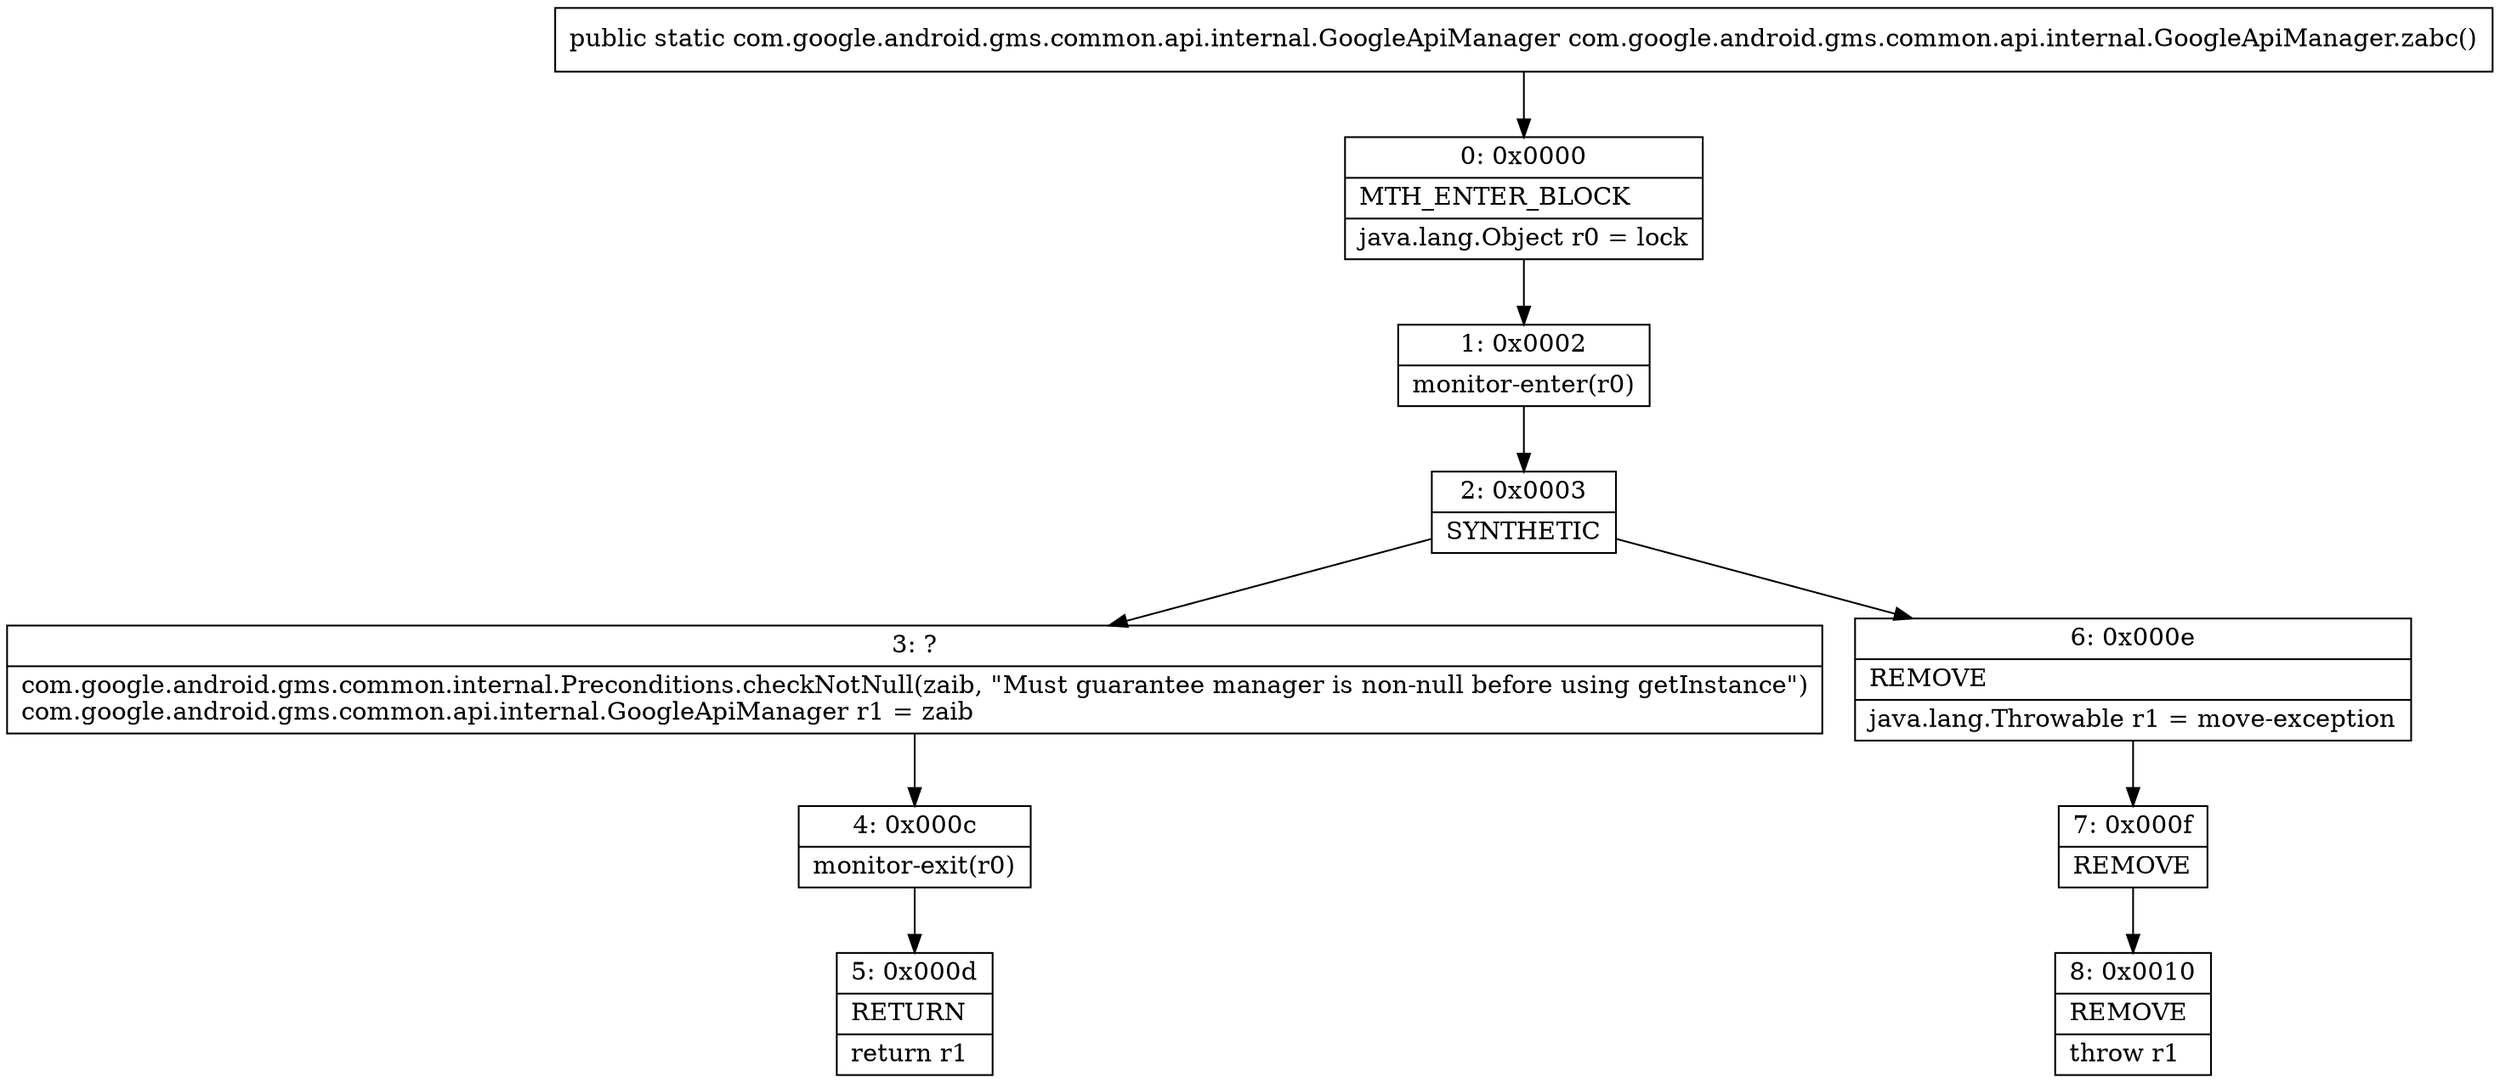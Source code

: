 digraph "CFG forcom.google.android.gms.common.api.internal.GoogleApiManager.zabc()Lcom\/google\/android\/gms\/common\/api\/internal\/GoogleApiManager;" {
Node_0 [shape=record,label="{0\:\ 0x0000|MTH_ENTER_BLOCK\l|java.lang.Object r0 = lock\l}"];
Node_1 [shape=record,label="{1\:\ 0x0002|monitor\-enter(r0)\l}"];
Node_2 [shape=record,label="{2\:\ 0x0003|SYNTHETIC\l}"];
Node_3 [shape=record,label="{3\:\ ?|com.google.android.gms.common.internal.Preconditions.checkNotNull(zaib, \"Must guarantee manager is non\-null before using getInstance\")\lcom.google.android.gms.common.api.internal.GoogleApiManager r1 = zaib\l}"];
Node_4 [shape=record,label="{4\:\ 0x000c|monitor\-exit(r0)\l}"];
Node_5 [shape=record,label="{5\:\ 0x000d|RETURN\l|return r1\l}"];
Node_6 [shape=record,label="{6\:\ 0x000e|REMOVE\l|java.lang.Throwable r1 = move\-exception\l}"];
Node_7 [shape=record,label="{7\:\ 0x000f|REMOVE\l}"];
Node_8 [shape=record,label="{8\:\ 0x0010|REMOVE\l|throw r1\l}"];
MethodNode[shape=record,label="{public static com.google.android.gms.common.api.internal.GoogleApiManager com.google.android.gms.common.api.internal.GoogleApiManager.zabc() }"];
MethodNode -> Node_0;
Node_0 -> Node_1;
Node_1 -> Node_2;
Node_2 -> Node_3;
Node_2 -> Node_6;
Node_3 -> Node_4;
Node_4 -> Node_5;
Node_6 -> Node_7;
Node_7 -> Node_8;
}

